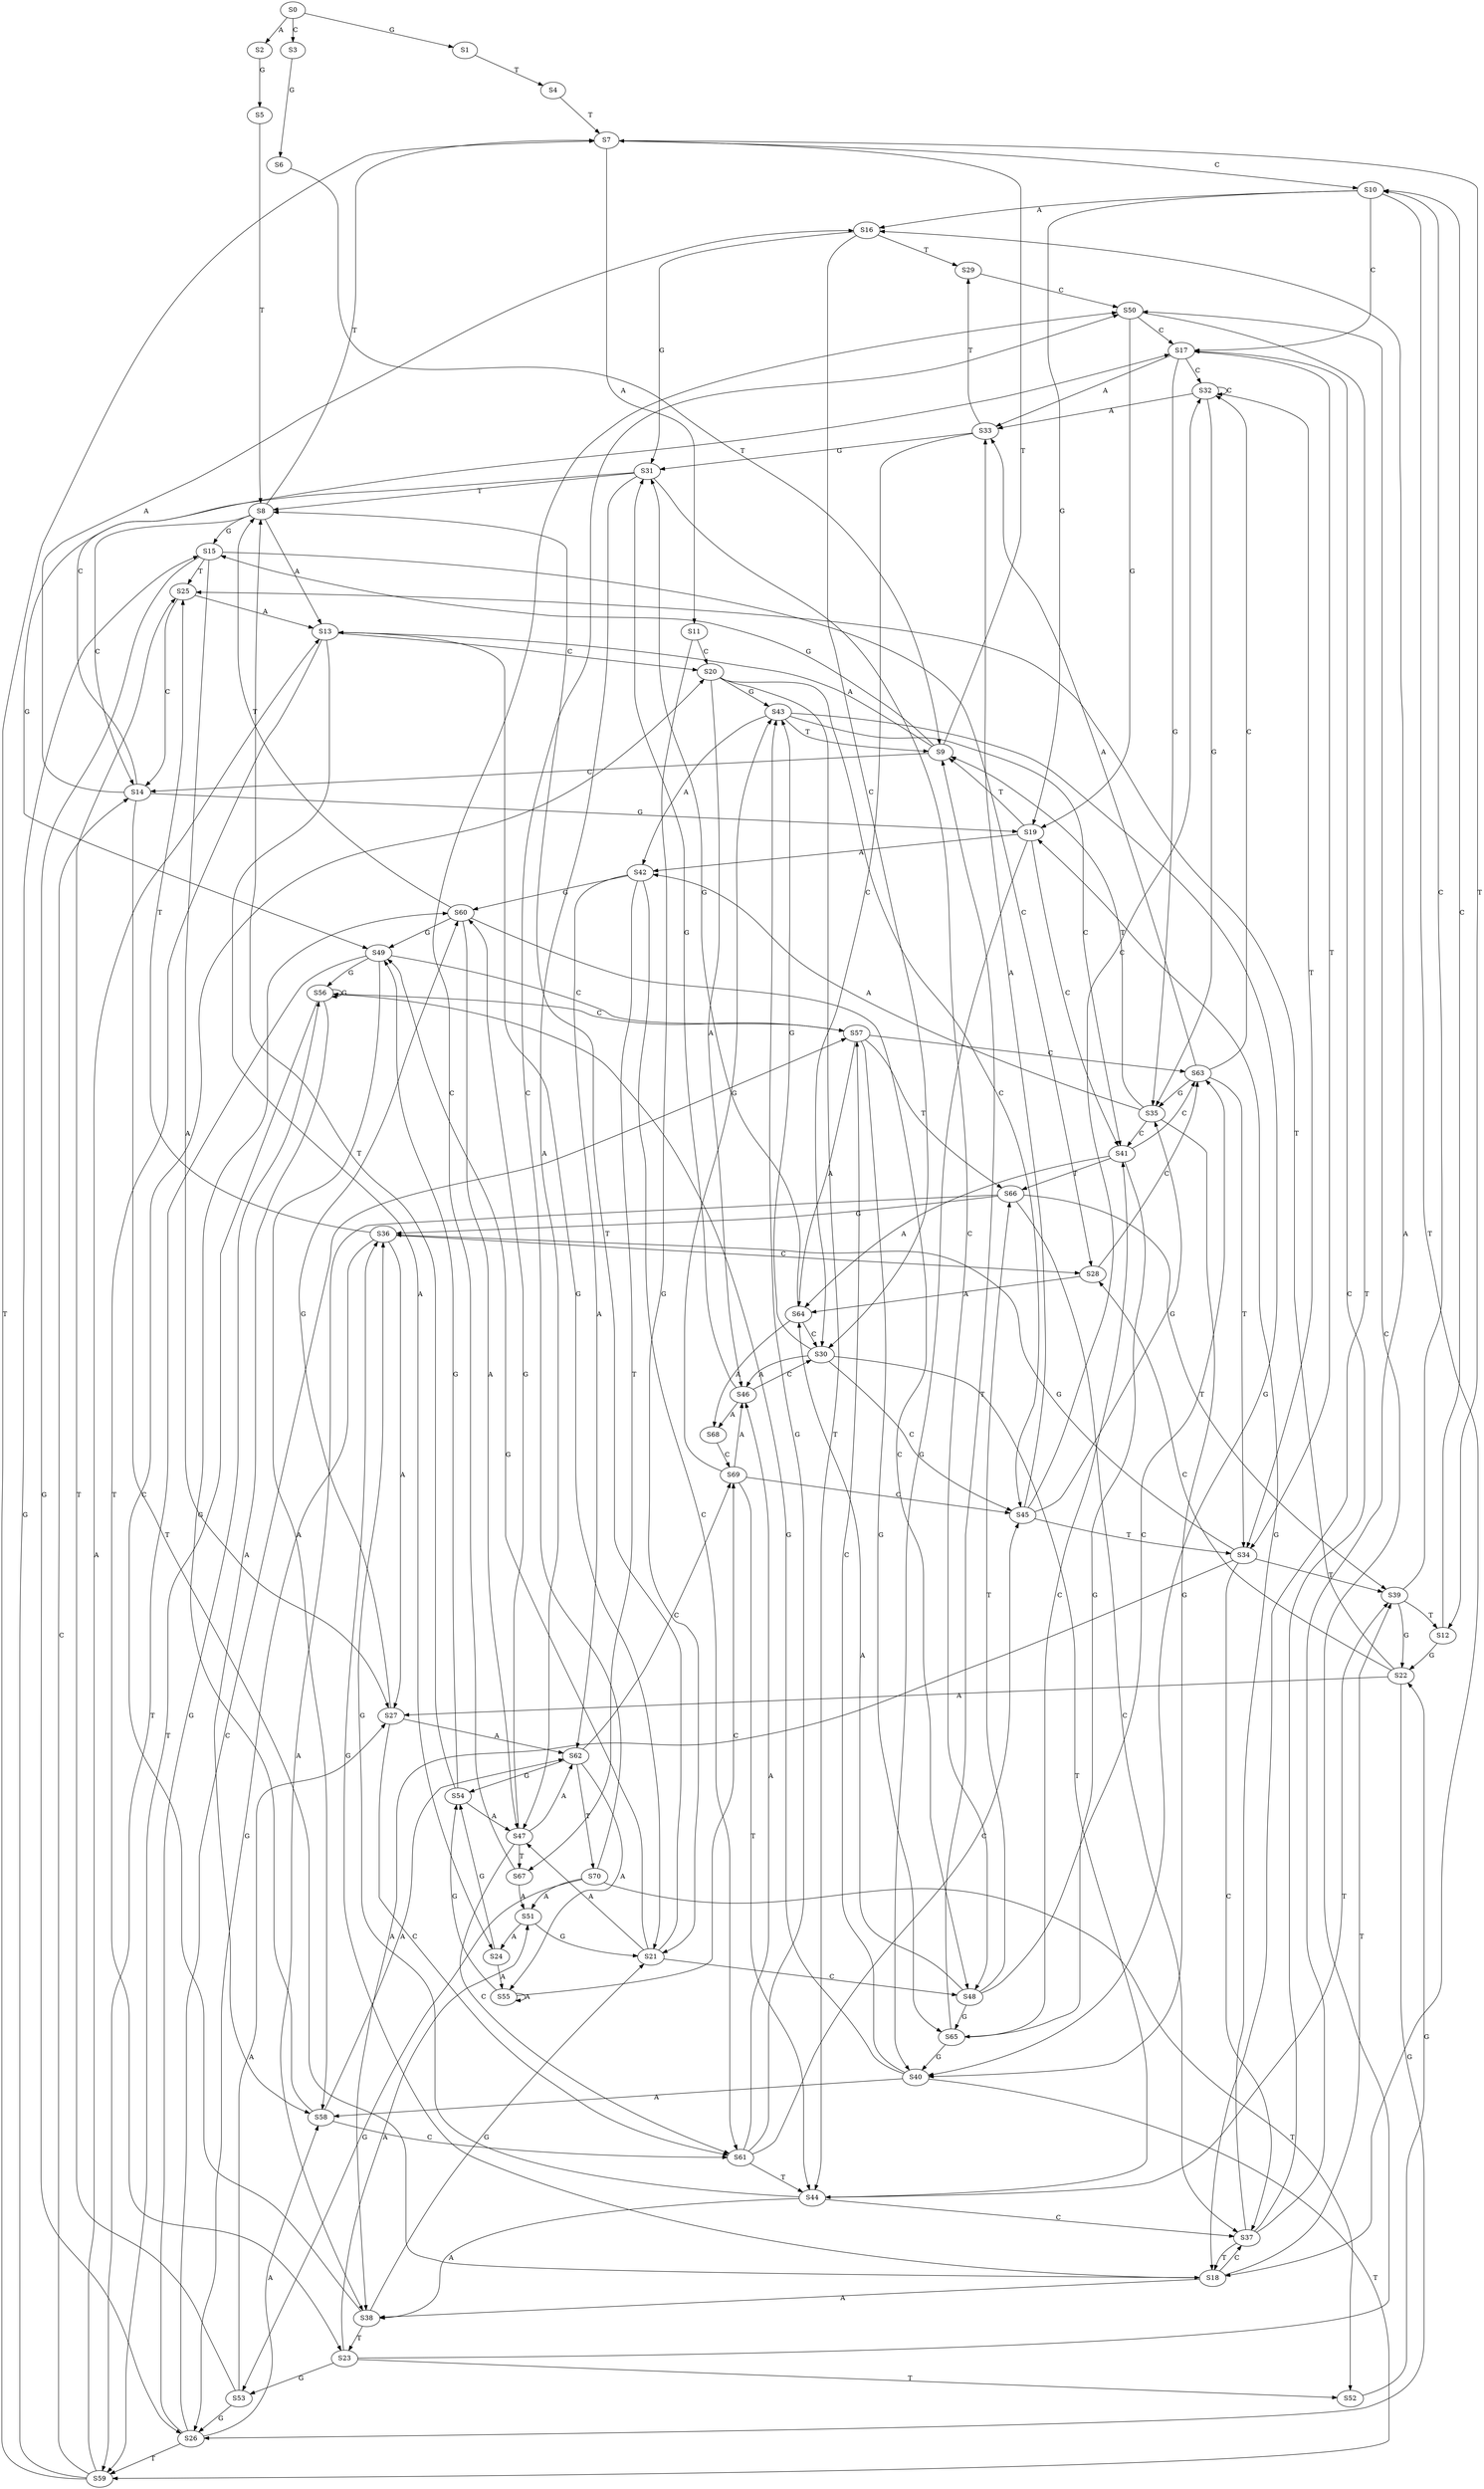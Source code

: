 strict digraph  {
	S0 -> S1 [ label = G ];
	S0 -> S2 [ label = A ];
	S0 -> S3 [ label = C ];
	S1 -> S4 [ label = T ];
	S2 -> S5 [ label = G ];
	S3 -> S6 [ label = G ];
	S4 -> S7 [ label = T ];
	S5 -> S8 [ label = T ];
	S6 -> S9 [ label = T ];
	S7 -> S10 [ label = C ];
	S7 -> S11 [ label = A ];
	S7 -> S12 [ label = T ];
	S8 -> S13 [ label = A ];
	S8 -> S14 [ label = C ];
	S8 -> S15 [ label = G ];
	S8 -> S7 [ label = T ];
	S9 -> S14 [ label = C ];
	S9 -> S13 [ label = A ];
	S9 -> S15 [ label = G ];
	S9 -> S7 [ label = T ];
	S10 -> S16 [ label = A ];
	S10 -> S17 [ label = C ];
	S10 -> S18 [ label = T ];
	S10 -> S19 [ label = G ];
	S11 -> S20 [ label = C ];
	S11 -> S21 [ label = G ];
	S12 -> S22 [ label = G ];
	S12 -> S10 [ label = C ];
	S13 -> S23 [ label = T ];
	S13 -> S21 [ label = G ];
	S13 -> S24 [ label = A ];
	S13 -> S20 [ label = C ];
	S14 -> S18 [ label = T ];
	S14 -> S19 [ label = G ];
	S14 -> S16 [ label = A ];
	S14 -> S17 [ label = C ];
	S15 -> S25 [ label = T ];
	S15 -> S26 [ label = G ];
	S15 -> S27 [ label = A ];
	S15 -> S28 [ label = C ];
	S16 -> S29 [ label = T ];
	S16 -> S30 [ label = C ];
	S16 -> S31 [ label = G ];
	S17 -> S32 [ label = C ];
	S17 -> S33 [ label = A ];
	S17 -> S34 [ label = T ];
	S17 -> S35 [ label = G ];
	S18 -> S36 [ label = G ];
	S18 -> S37 [ label = C ];
	S18 -> S38 [ label = A ];
	S18 -> S39 [ label = T ];
	S19 -> S40 [ label = G ];
	S19 -> S9 [ label = T ];
	S19 -> S41 [ label = C ];
	S19 -> S42 [ label = A ];
	S20 -> S43 [ label = G ];
	S20 -> S44 [ label = T ];
	S20 -> S45 [ label = C ];
	S20 -> S46 [ label = A ];
	S21 -> S8 [ label = T ];
	S21 -> S47 [ label = A ];
	S21 -> S48 [ label = C ];
	S21 -> S49 [ label = G ];
	S22 -> S26 [ label = G ];
	S22 -> S28 [ label = C ];
	S22 -> S25 [ label = T ];
	S22 -> S27 [ label = A ];
	S23 -> S50 [ label = C ];
	S23 -> S51 [ label = A ];
	S23 -> S52 [ label = T ];
	S23 -> S53 [ label = G ];
	S24 -> S54 [ label = G ];
	S24 -> S55 [ label = A ];
	S25 -> S14 [ label = C ];
	S25 -> S13 [ label = A ];
	S26 -> S56 [ label = G ];
	S26 -> S57 [ label = C ];
	S26 -> S58 [ label = A ];
	S26 -> S59 [ label = T ];
	S27 -> S60 [ label = G ];
	S27 -> S61 [ label = C ];
	S27 -> S62 [ label = A ];
	S28 -> S63 [ label = C ];
	S28 -> S64 [ label = A ];
	S29 -> S50 [ label = C ];
	S30 -> S44 [ label = T ];
	S30 -> S45 [ label = C ];
	S30 -> S46 [ label = A ];
	S30 -> S43 [ label = G ];
	S31 -> S49 [ label = G ];
	S31 -> S8 [ label = T ];
	S31 -> S47 [ label = A ];
	S31 -> S48 [ label = C ];
	S32 -> S35 [ label = G ];
	S32 -> S32 [ label = C ];
	S32 -> S33 [ label = A ];
	S32 -> S34 [ label = T ];
	S33 -> S31 [ label = G ];
	S33 -> S29 [ label = T ];
	S33 -> S30 [ label = C ];
	S34 -> S36 [ label = G ];
	S34 -> S38 [ label = A ];
	S34 -> S37 [ label = C ];
	S34 -> S39 [ label = T ];
	S35 -> S42 [ label = A ];
	S35 -> S40 [ label = G ];
	S35 -> S9 [ label = T ];
	S35 -> S41 [ label = C ];
	S36 -> S27 [ label = A ];
	S36 -> S28 [ label = C ];
	S36 -> S26 [ label = G ];
	S36 -> S25 [ label = T ];
	S37 -> S18 [ label = T ];
	S37 -> S19 [ label = G ];
	S37 -> S17 [ label = C ];
	S37 -> S16 [ label = A ];
	S38 -> S21 [ label = G ];
	S38 -> S23 [ label = T ];
	S38 -> S20 [ label = C ];
	S39 -> S10 [ label = C ];
	S39 -> S12 [ label = T ];
	S39 -> S22 [ label = G ];
	S40 -> S58 [ label = A ];
	S40 -> S56 [ label = G ];
	S40 -> S57 [ label = C ];
	S40 -> S59 [ label = T ];
	S41 -> S65 [ label = G ];
	S41 -> S66 [ label = T ];
	S41 -> S63 [ label = C ];
	S41 -> S64 [ label = A ];
	S42 -> S62 [ label = A ];
	S42 -> S61 [ label = C ];
	S42 -> S60 [ label = G ];
	S42 -> S67 [ label = T ];
	S43 -> S40 [ label = G ];
	S43 -> S42 [ label = A ];
	S43 -> S9 [ label = T ];
	S43 -> S41 [ label = C ];
	S44 -> S38 [ label = A ];
	S44 -> S37 [ label = C ];
	S44 -> S39 [ label = T ];
	S44 -> S36 [ label = G ];
	S45 -> S32 [ label = C ];
	S45 -> S33 [ label = A ];
	S45 -> S34 [ label = T ];
	S45 -> S35 [ label = G ];
	S46 -> S31 [ label = G ];
	S46 -> S30 [ label = C ];
	S46 -> S68 [ label = A ];
	S47 -> S62 [ label = A ];
	S47 -> S61 [ label = C ];
	S47 -> S67 [ label = T ];
	S47 -> S60 [ label = G ];
	S48 -> S63 [ label = C ];
	S48 -> S64 [ label = A ];
	S48 -> S66 [ label = T ];
	S48 -> S65 [ label = G ];
	S49 -> S58 [ label = A ];
	S49 -> S56 [ label = G ];
	S49 -> S59 [ label = T ];
	S49 -> S57 [ label = C ];
	S50 -> S17 [ label = C ];
	S50 -> S19 [ label = G ];
	S50 -> S18 [ label = T ];
	S51 -> S21 [ label = G ];
	S51 -> S24 [ label = A ];
	S52 -> S22 [ label = G ];
	S53 -> S26 [ label = G ];
	S53 -> S27 [ label = A ];
	S53 -> S25 [ label = T ];
	S54 -> S8 [ label = T ];
	S54 -> S47 [ label = A ];
	S54 -> S49 [ label = G ];
	S55 -> S54 [ label = G ];
	S55 -> S69 [ label = C ];
	S55 -> S55 [ label = A ];
	S56 -> S59 [ label = T ];
	S56 -> S57 [ label = C ];
	S56 -> S56 [ label = G ];
	S56 -> S58 [ label = A ];
	S57 -> S66 [ label = T ];
	S57 -> S63 [ label = C ];
	S57 -> S64 [ label = A ];
	S57 -> S65 [ label = G ];
	S58 -> S62 [ label = A ];
	S58 -> S61 [ label = C ];
	S58 -> S60 [ label = G ];
	S59 -> S13 [ label = A ];
	S59 -> S14 [ label = C ];
	S59 -> S15 [ label = G ];
	S59 -> S7 [ label = T ];
	S60 -> S8 [ label = T ];
	S60 -> S47 [ label = A ];
	S60 -> S49 [ label = G ];
	S60 -> S48 [ label = C ];
	S61 -> S44 [ label = T ];
	S61 -> S43 [ label = G ];
	S61 -> S45 [ label = C ];
	S61 -> S46 [ label = A ];
	S62 -> S70 [ label = T ];
	S62 -> S69 [ label = C ];
	S62 -> S55 [ label = A ];
	S62 -> S54 [ label = G ];
	S63 -> S35 [ label = G ];
	S63 -> S33 [ label = A ];
	S63 -> S34 [ label = T ];
	S63 -> S32 [ label = C ];
	S64 -> S31 [ label = G ];
	S64 -> S30 [ label = C ];
	S64 -> S68 [ label = A ];
	S65 -> S40 [ label = G ];
	S65 -> S41 [ label = C ];
	S65 -> S9 [ label = T ];
	S66 -> S38 [ label = A ];
	S66 -> S37 [ label = C ];
	S66 -> S39 [ label = T ];
	S66 -> S36 [ label = G ];
	S67 -> S51 [ label = A ];
	S67 -> S50 [ label = C ];
	S68 -> S69 [ label = C ];
	S69 -> S46 [ label = A ];
	S69 -> S45 [ label = C ];
	S69 -> S43 [ label = G ];
	S69 -> S44 [ label = T ];
	S70 -> S51 [ label = A ];
	S70 -> S50 [ label = C ];
	S70 -> S53 [ label = G ];
	S70 -> S52 [ label = T ];
}
